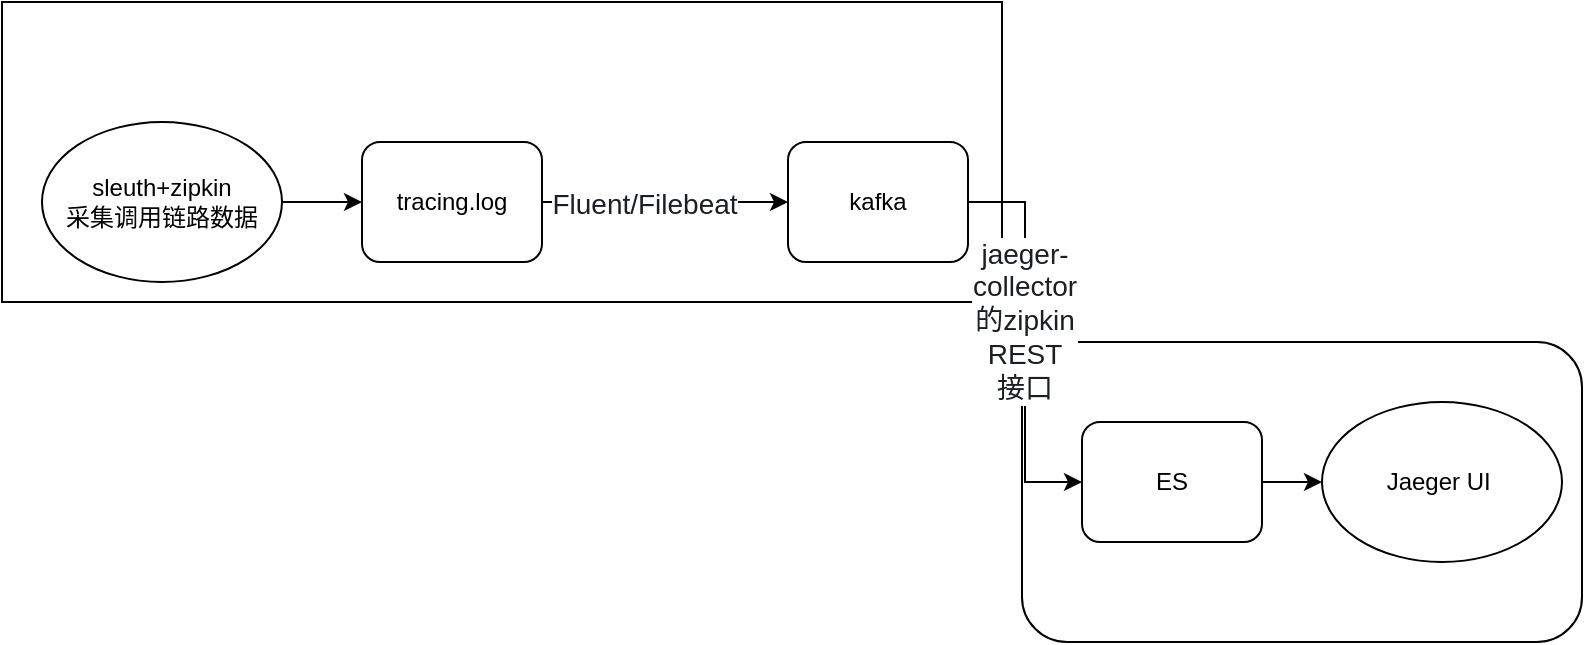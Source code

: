 <mxfile version="12.2.3" type="github" pages="1">
  <diagram id="uIuxK4xR44oAbv54F6lL" name="分布式链路追踪">
    <mxGraphModel dx="932" dy="551" grid="1" gridSize="10" guides="1" tooltips="1" connect="1" arrows="1" fold="1" page="1" pageScale="1" pageWidth="827" pageHeight="1169" math="0" shadow="0">
      <root>
        <mxCell id="0"/>
        <mxCell id="1" parent="0"/>
        <mxCell id="HQPbUpFWuP_A-r6z7PvQ-28" value="" style="rounded=1;whiteSpace=wrap;html=1;" vertex="1" parent="1">
          <mxGeometry x="530" y="210" width="280" height="150" as="geometry"/>
        </mxCell>
        <mxCell id="HQPbUpFWuP_A-r6z7PvQ-27" value="" style="rounded=0;whiteSpace=wrap;html=1;" vertex="1" parent="1">
          <mxGeometry x="20" y="40" width="500" height="150" as="geometry"/>
        </mxCell>
        <mxCell id="HQPbUpFWuP_A-r6z7PvQ-20" style="edgeStyle=orthogonalEdgeStyle;rounded=0;orthogonalLoop=1;jettySize=auto;html=1;exitX=1;exitY=0.5;exitDx=0;exitDy=0;entryX=0;entryY=0.5;entryDx=0;entryDy=0;" edge="1" parent="1" source="HQPbUpFWuP_A-r6z7PvQ-2" target="HQPbUpFWuP_A-r6z7PvQ-5">
          <mxGeometry relative="1" as="geometry"/>
        </mxCell>
        <mxCell id="HQPbUpFWuP_A-r6z7PvQ-26" value="&lt;span style=&quot;color: rgb(25 , 31 , 37) ; font-family: , , &amp;#34;pingfang sc&amp;#34; , &amp;#34;hiragino sans gb&amp;#34; , &amp;#34;segoe ui&amp;#34; , , &amp;#34;roboto&amp;#34; , &amp;#34;droid sans&amp;#34; , &amp;#34;helvetica neue&amp;#34; , sans-serif ; font-size: 14px ; text-align: left ; white-space: pre-wrap&quot;&gt;Fluent/Filebeat&lt;/span&gt;" style="text;html=1;resizable=0;points=[];align=center;verticalAlign=middle;labelBackgroundColor=#ffffff;" vertex="1" connectable="0" parent="HQPbUpFWuP_A-r6z7PvQ-20">
          <mxGeometry x="-0.167" y="-1" relative="1" as="geometry">
            <mxPoint as="offset"/>
          </mxGeometry>
        </mxCell>
        <mxCell id="HQPbUpFWuP_A-r6z7PvQ-2" value="tracing.log" style="rounded=1;whiteSpace=wrap;html=1;" vertex="1" parent="1">
          <mxGeometry x="200" y="110" width="90" height="60" as="geometry"/>
        </mxCell>
        <mxCell id="HQPbUpFWuP_A-r6z7PvQ-21" style="edgeStyle=orthogonalEdgeStyle;rounded=0;orthogonalLoop=1;jettySize=auto;html=1;exitX=1;exitY=0.5;exitDx=0;exitDy=0;entryX=0;entryY=0.5;entryDx=0;entryDy=0;" edge="1" parent="1" source="HQPbUpFWuP_A-r6z7PvQ-5" target="HQPbUpFWuP_A-r6z7PvQ-8">
          <mxGeometry relative="1" as="geometry"/>
        </mxCell>
        <mxCell id="HQPbUpFWuP_A-r6z7PvQ-22" value="&lt;span style=&quot;color: rgb(25 , 31 , 37) ; font-family: , , &amp;#34;pingfang sc&amp;#34; , &amp;#34;hiragino sans gb&amp;#34; , &amp;#34;segoe ui&amp;#34; , , &amp;#34;roboto&amp;#34; , &amp;#34;droid sans&amp;#34; , &amp;#34;helvetica neue&amp;#34; , sans-serif ; font-size: 14px ; text-align: left ; white-space: pre-wrap&quot;&gt;jaeger-collector的zipkin REST 接口&lt;/span&gt;" style="text;html=1;resizable=0;points=[];align=center;verticalAlign=middle;labelBackgroundColor=#ffffff;" vertex="1" connectable="0" parent="HQPbUpFWuP_A-r6z7PvQ-21">
          <mxGeometry x="-0.114" y="-1" relative="1" as="geometry">
            <mxPoint as="offset"/>
          </mxGeometry>
        </mxCell>
        <mxCell id="HQPbUpFWuP_A-r6z7PvQ-5" value="kafka" style="rounded=1;whiteSpace=wrap;html=1;" vertex="1" parent="1">
          <mxGeometry x="413" y="110" width="90" height="60" as="geometry"/>
        </mxCell>
        <mxCell id="HQPbUpFWuP_A-r6z7PvQ-23" style="edgeStyle=orthogonalEdgeStyle;rounded=0;orthogonalLoop=1;jettySize=auto;html=1;exitX=1;exitY=0.5;exitDx=0;exitDy=0;entryX=0;entryY=0.5;entryDx=0;entryDy=0;" edge="1" parent="1" source="HQPbUpFWuP_A-r6z7PvQ-8" target="HQPbUpFWuP_A-r6z7PvQ-15">
          <mxGeometry relative="1" as="geometry"/>
        </mxCell>
        <mxCell id="HQPbUpFWuP_A-r6z7PvQ-8" value="ES" style="rounded=1;whiteSpace=wrap;html=1;" vertex="1" parent="1">
          <mxGeometry x="560" y="250" width="90" height="60" as="geometry"/>
        </mxCell>
        <mxCell id="HQPbUpFWuP_A-r6z7PvQ-19" style="edgeStyle=orthogonalEdgeStyle;rounded=0;orthogonalLoop=1;jettySize=auto;html=1;entryX=0;entryY=0.5;entryDx=0;entryDy=0;" edge="1" parent="1" source="HQPbUpFWuP_A-r6z7PvQ-13" target="HQPbUpFWuP_A-r6z7PvQ-2">
          <mxGeometry relative="1" as="geometry"/>
        </mxCell>
        <mxCell id="HQPbUpFWuP_A-r6z7PvQ-13" value="&lt;span style=&quot;white-space: normal&quot;&gt;sleuth+zipkin&lt;/span&gt;&lt;br style=&quot;white-space: normal&quot;&gt;&lt;span style=&quot;white-space: normal&quot;&gt;采集调用链路数据&lt;/span&gt;" style="ellipse;whiteSpace=wrap;html=1;" vertex="1" parent="1">
          <mxGeometry x="40" y="100" width="120" height="80" as="geometry"/>
        </mxCell>
        <mxCell id="HQPbUpFWuP_A-r6z7PvQ-15" value="Jaeger UI&amp;nbsp;" style="ellipse;whiteSpace=wrap;html=1;" vertex="1" parent="1">
          <mxGeometry x="680" y="240" width="120" height="80" as="geometry"/>
        </mxCell>
      </root>
    </mxGraphModel>
  </diagram>
</mxfile>
